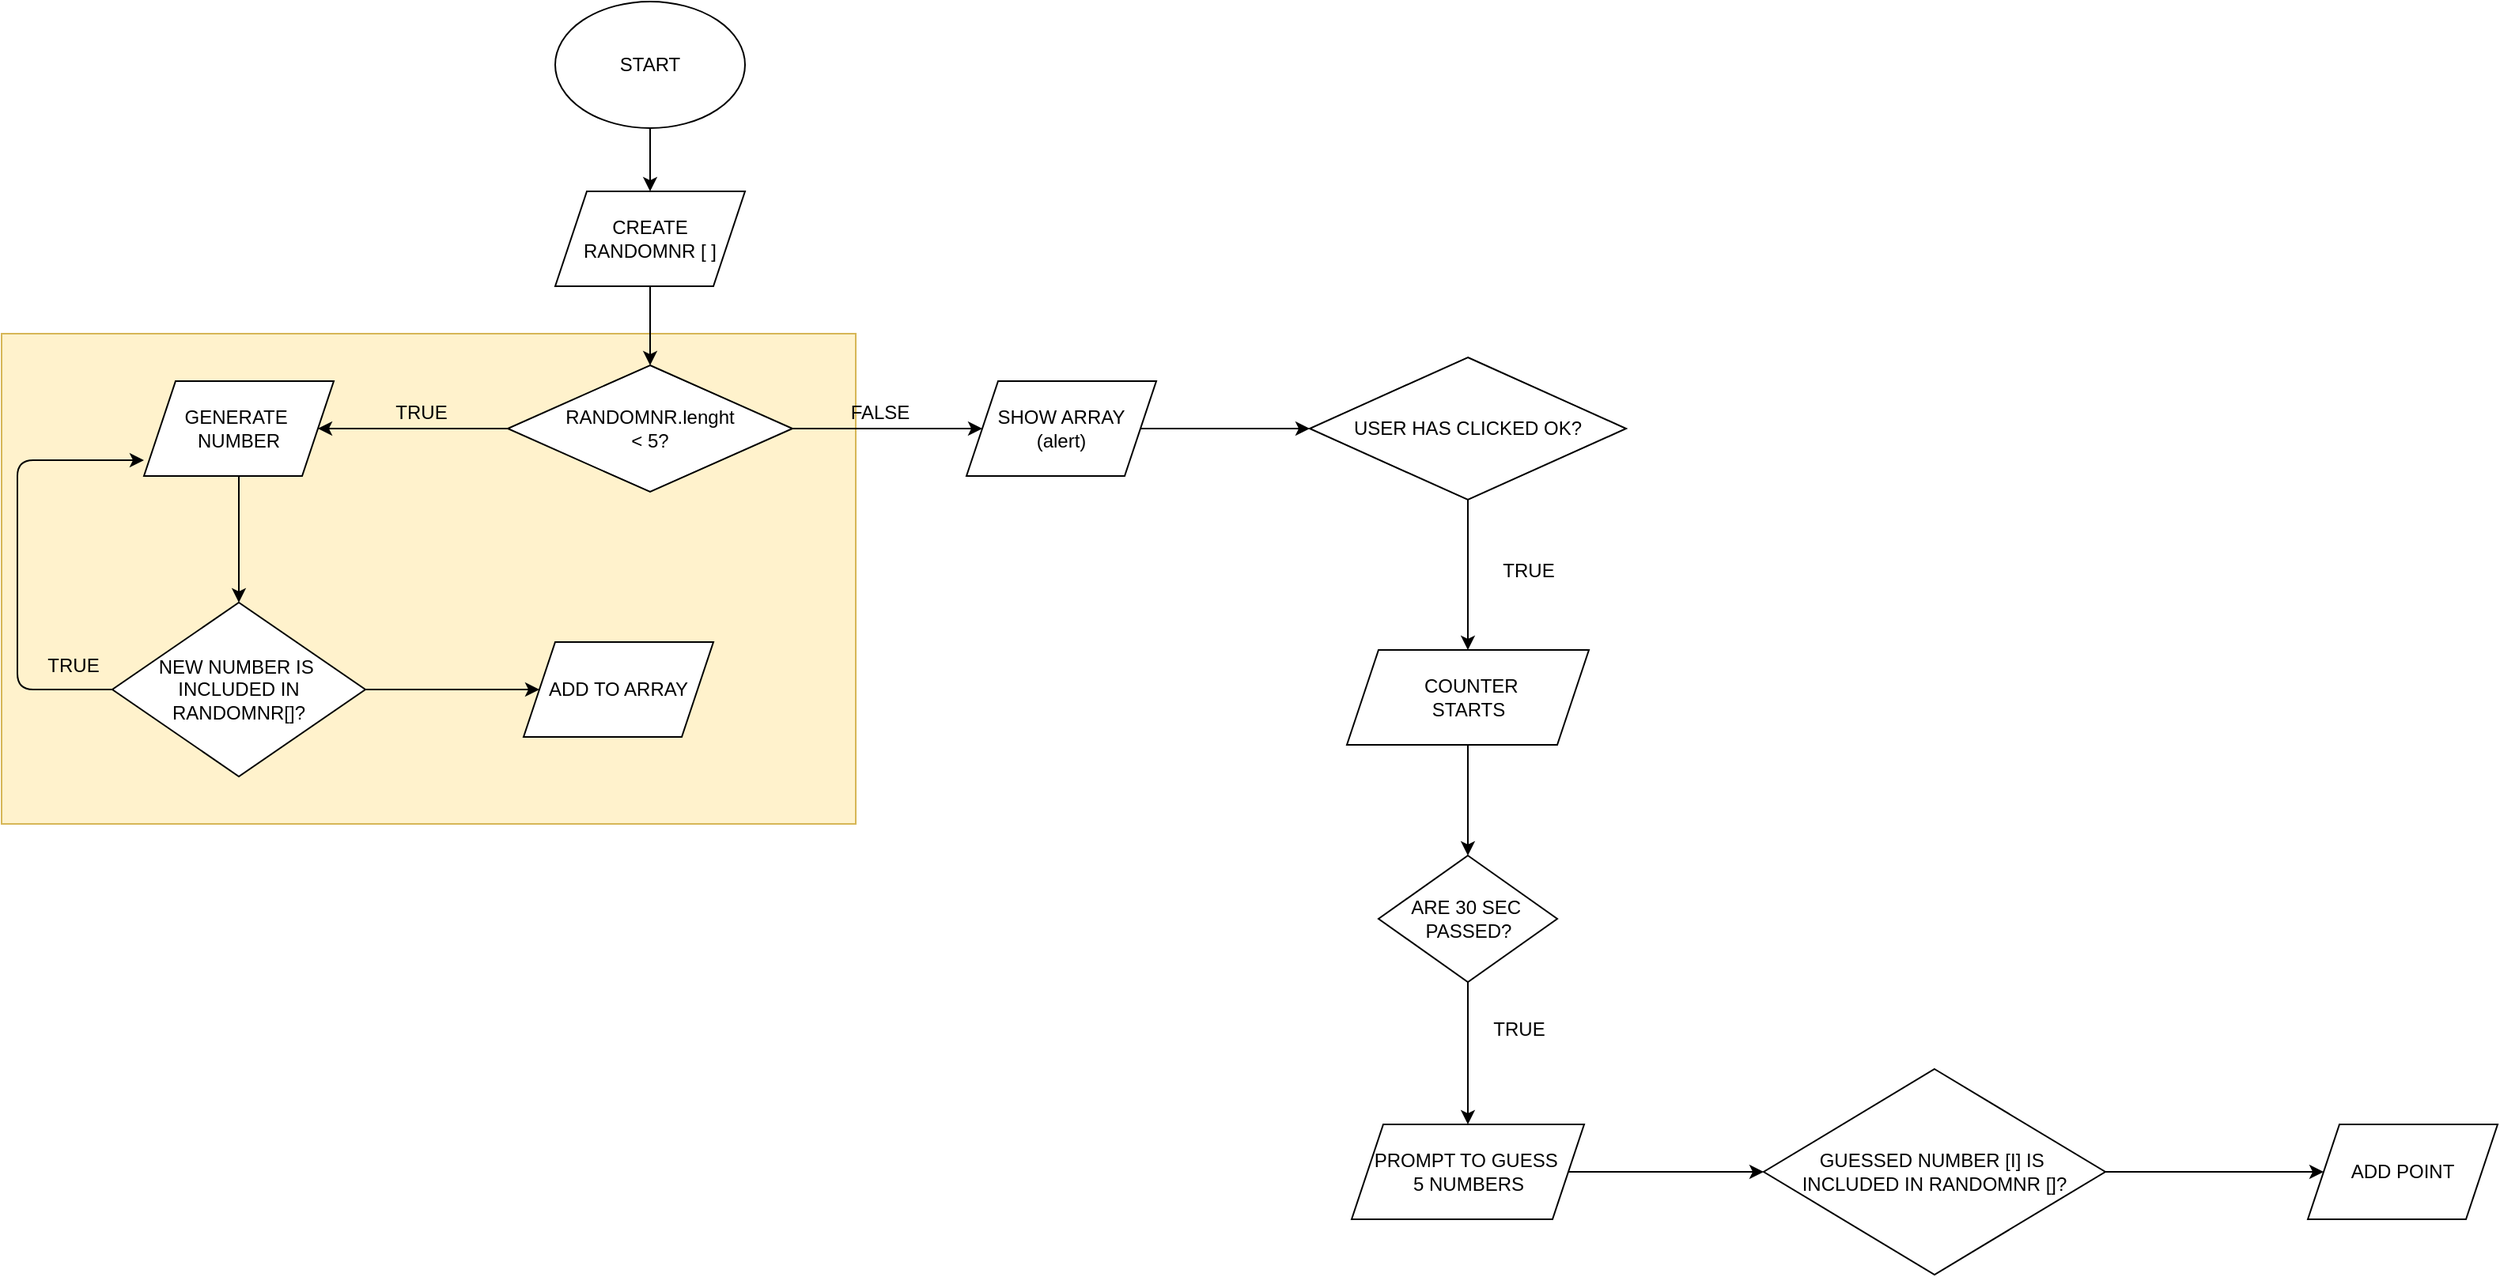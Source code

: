 <mxfile version="14.8.6" type="github">
  <diagram id="VKtjGuDG-OBuC9DLUCxS" name="Page-1">
    <mxGraphModel dx="1240" dy="643" grid="1" gridSize="10" guides="1" tooltips="1" connect="1" arrows="1" fold="1" page="1" pageScale="1" pageWidth="827" pageHeight="1169" math="0" shadow="0">
      <root>
        <mxCell id="0" />
        <mxCell id="1" parent="0" />
        <mxCell id="mYFiFboPeFFeAo_VUCuF-27" value="" style="rounded=0;whiteSpace=wrap;html=1;fillColor=#fff2cc;strokeColor=#d6b656;" vertex="1" parent="1">
          <mxGeometry y="230" width="540" height="310" as="geometry" />
        </mxCell>
        <mxCell id="mYFiFboPeFFeAo_VUCuF-3" value="" style="edgeStyle=orthogonalEdgeStyle;rounded=0;orthogonalLoop=1;jettySize=auto;html=1;" edge="1" parent="1" source="mYFiFboPeFFeAo_VUCuF-1" target="mYFiFboPeFFeAo_VUCuF-2">
          <mxGeometry relative="1" as="geometry" />
        </mxCell>
        <mxCell id="mYFiFboPeFFeAo_VUCuF-1" value="START" style="ellipse;whiteSpace=wrap;html=1;" vertex="1" parent="1">
          <mxGeometry x="350" y="20" width="120" height="80" as="geometry" />
        </mxCell>
        <mxCell id="mYFiFboPeFFeAo_VUCuF-9" value="" style="edgeStyle=orthogonalEdgeStyle;rounded=0;orthogonalLoop=1;jettySize=auto;html=1;" edge="1" parent="1" source="mYFiFboPeFFeAo_VUCuF-2">
          <mxGeometry relative="1" as="geometry">
            <mxPoint x="410" y="250" as="targetPoint" />
          </mxGeometry>
        </mxCell>
        <mxCell id="mYFiFboPeFFeAo_VUCuF-2" value="CREATE &lt;br&gt;RANDOMNR [ ]" style="shape=parallelogram;perimeter=parallelogramPerimeter;whiteSpace=wrap;html=1;fixedSize=1;" vertex="1" parent="1">
          <mxGeometry x="350" y="140" width="120" height="60" as="geometry" />
        </mxCell>
        <mxCell id="mYFiFboPeFFeAo_VUCuF-13" value="" style="edgeStyle=orthogonalEdgeStyle;rounded=0;orthogonalLoop=1;jettySize=auto;html=1;" edge="1" parent="1" source="mYFiFboPeFFeAo_VUCuF-10" target="mYFiFboPeFFeAo_VUCuF-12">
          <mxGeometry relative="1" as="geometry" />
        </mxCell>
        <mxCell id="mYFiFboPeFFeAo_VUCuF-29" value="" style="edgeStyle=orthogonalEdgeStyle;rounded=0;orthogonalLoop=1;jettySize=auto;html=1;" edge="1" parent="1" source="mYFiFboPeFFeAo_VUCuF-10" target="mYFiFboPeFFeAo_VUCuF-28">
          <mxGeometry relative="1" as="geometry" />
        </mxCell>
        <mxCell id="mYFiFboPeFFeAo_VUCuF-10" value="RANDOMNR.lenght&lt;br&gt;&amp;lt; 5?" style="rhombus;whiteSpace=wrap;html=1;" vertex="1" parent="1">
          <mxGeometry x="320" y="250" width="180" height="80" as="geometry" />
        </mxCell>
        <mxCell id="mYFiFboPeFFeAo_VUCuF-18" value="" style="edgeStyle=orthogonalEdgeStyle;rounded=0;orthogonalLoop=1;jettySize=auto;html=1;" edge="1" parent="1" source="mYFiFboPeFFeAo_VUCuF-12" target="mYFiFboPeFFeAo_VUCuF-17">
          <mxGeometry relative="1" as="geometry" />
        </mxCell>
        <mxCell id="mYFiFboPeFFeAo_VUCuF-12" value="GENERATE&amp;nbsp;&lt;br&gt;NUMBER" style="shape=parallelogram;perimeter=parallelogramPerimeter;whiteSpace=wrap;html=1;fixedSize=1;" vertex="1" parent="1">
          <mxGeometry x="90" y="260" width="120" height="60" as="geometry" />
        </mxCell>
        <mxCell id="mYFiFboPeFFeAo_VUCuF-14" value="TRUE" style="text;html=1;align=center;verticalAlign=middle;resizable=0;points=[];autosize=1;strokeColor=none;" vertex="1" parent="1">
          <mxGeometry x="240" y="270" width="50" height="20" as="geometry" />
        </mxCell>
        <mxCell id="mYFiFboPeFFeAo_VUCuF-26" value="" style="edgeStyle=orthogonalEdgeStyle;rounded=0;orthogonalLoop=1;jettySize=auto;html=1;" edge="1" parent="1" source="mYFiFboPeFFeAo_VUCuF-17" target="mYFiFboPeFFeAo_VUCuF-25">
          <mxGeometry relative="1" as="geometry" />
        </mxCell>
        <mxCell id="mYFiFboPeFFeAo_VUCuF-17" value="NEW NUMBER IS&amp;nbsp;&lt;br&gt;INCLUDED IN&lt;br&gt;RANDOMNR[]?" style="rhombus;whiteSpace=wrap;html=1;" vertex="1" parent="1">
          <mxGeometry x="70" y="400" width="160" height="110" as="geometry" />
        </mxCell>
        <mxCell id="mYFiFboPeFFeAo_VUCuF-23" value="" style="endArrow=classic;html=1;exitX=0;exitY=0.5;exitDx=0;exitDy=0;" edge="1" parent="1" source="mYFiFboPeFFeAo_VUCuF-17">
          <mxGeometry width="50" height="50" relative="1" as="geometry">
            <mxPoint x="40" y="360" as="sourcePoint" />
            <mxPoint x="90" y="310" as="targetPoint" />
            <Array as="points">
              <mxPoint x="10" y="455" />
              <mxPoint x="10" y="310" />
            </Array>
          </mxGeometry>
        </mxCell>
        <mxCell id="mYFiFboPeFFeAo_VUCuF-24" value="TRUE" style="text;html=1;align=center;verticalAlign=middle;resizable=0;points=[];autosize=1;strokeColor=none;" vertex="1" parent="1">
          <mxGeometry x="20" y="430" width="50" height="20" as="geometry" />
        </mxCell>
        <mxCell id="mYFiFboPeFFeAo_VUCuF-25" value="ADD TO ARRAY" style="shape=parallelogram;perimeter=parallelogramPerimeter;whiteSpace=wrap;html=1;fixedSize=1;" vertex="1" parent="1">
          <mxGeometry x="330" y="425" width="120" height="60" as="geometry" />
        </mxCell>
        <mxCell id="mYFiFboPeFFeAo_VUCuF-33" value="" style="edgeStyle=orthogonalEdgeStyle;rounded=0;orthogonalLoop=1;jettySize=auto;html=1;" edge="1" parent="1" source="mYFiFboPeFFeAo_VUCuF-28" target="mYFiFboPeFFeAo_VUCuF-32">
          <mxGeometry relative="1" as="geometry" />
        </mxCell>
        <mxCell id="mYFiFboPeFFeAo_VUCuF-28" value="SHOW ARRAY&lt;br&gt;(alert)" style="shape=parallelogram;perimeter=parallelogramPerimeter;whiteSpace=wrap;html=1;fixedSize=1;" vertex="1" parent="1">
          <mxGeometry x="610" y="260" width="120" height="60" as="geometry" />
        </mxCell>
        <mxCell id="mYFiFboPeFFeAo_VUCuF-30" value="FALSE" style="text;html=1;align=center;verticalAlign=middle;resizable=0;points=[];autosize=1;strokeColor=none;" vertex="1" parent="1">
          <mxGeometry x="530" y="270" width="50" height="20" as="geometry" />
        </mxCell>
        <mxCell id="mYFiFboPeFFeAo_VUCuF-35" value="" style="edgeStyle=orthogonalEdgeStyle;rounded=0;orthogonalLoop=1;jettySize=auto;html=1;" edge="1" parent="1" source="mYFiFboPeFFeAo_VUCuF-32" target="mYFiFboPeFFeAo_VUCuF-34">
          <mxGeometry relative="1" as="geometry" />
        </mxCell>
        <mxCell id="mYFiFboPeFFeAo_VUCuF-32" value="USER HAS CLICKED OK?&lt;br&gt;" style="rhombus;whiteSpace=wrap;html=1;" vertex="1" parent="1">
          <mxGeometry x="827" y="245" width="200" height="90" as="geometry" />
        </mxCell>
        <mxCell id="mYFiFboPeFFeAo_VUCuF-38" value="" style="edgeStyle=orthogonalEdgeStyle;rounded=0;orthogonalLoop=1;jettySize=auto;html=1;" edge="1" parent="1" source="mYFiFboPeFFeAo_VUCuF-34" target="mYFiFboPeFFeAo_VUCuF-37">
          <mxGeometry relative="1" as="geometry" />
        </mxCell>
        <mxCell id="mYFiFboPeFFeAo_VUCuF-34" value="&amp;nbsp;COUNTER&lt;br&gt;STARTS" style="shape=parallelogram;perimeter=parallelogramPerimeter;whiteSpace=wrap;html=1;fixedSize=1;" vertex="1" parent="1">
          <mxGeometry x="850.5" y="430" width="153" height="60" as="geometry" />
        </mxCell>
        <mxCell id="mYFiFboPeFFeAo_VUCuF-36" value="TRUE" style="text;html=1;align=center;verticalAlign=middle;resizable=0;points=[];autosize=1;strokeColor=none;" vertex="1" parent="1">
          <mxGeometry x="940" y="370" width="50" height="20" as="geometry" />
        </mxCell>
        <mxCell id="mYFiFboPeFFeAo_VUCuF-40" value="" style="edgeStyle=orthogonalEdgeStyle;rounded=0;orthogonalLoop=1;jettySize=auto;html=1;" edge="1" parent="1" source="mYFiFboPeFFeAo_VUCuF-37" target="mYFiFboPeFFeAo_VUCuF-39">
          <mxGeometry relative="1" as="geometry" />
        </mxCell>
        <mxCell id="mYFiFboPeFFeAo_VUCuF-37" value="ARE 30 SEC&amp;nbsp;&lt;br&gt;PASSED?" style="rhombus;whiteSpace=wrap;html=1;" vertex="1" parent="1">
          <mxGeometry x="870.5" y="560" width="113" height="80" as="geometry" />
        </mxCell>
        <mxCell id="mYFiFboPeFFeAo_VUCuF-43" value="" style="edgeStyle=orthogonalEdgeStyle;rounded=0;orthogonalLoop=1;jettySize=auto;html=1;" edge="1" parent="1" source="mYFiFboPeFFeAo_VUCuF-39" target="mYFiFboPeFFeAo_VUCuF-42">
          <mxGeometry relative="1" as="geometry" />
        </mxCell>
        <mxCell id="mYFiFboPeFFeAo_VUCuF-39" value="PROMPT TO GUESS&amp;nbsp;&lt;br&gt;5 NUMBERS" style="shape=parallelogram;perimeter=parallelogramPerimeter;whiteSpace=wrap;html=1;fixedSize=1;" vertex="1" parent="1">
          <mxGeometry x="853.5" y="730" width="147" height="60" as="geometry" />
        </mxCell>
        <mxCell id="mYFiFboPeFFeAo_VUCuF-41" value="TRUE" style="text;html=1;align=center;verticalAlign=middle;resizable=0;points=[];autosize=1;strokeColor=none;" vertex="1" parent="1">
          <mxGeometry x="933.5" y="660" width="50" height="20" as="geometry" />
        </mxCell>
        <mxCell id="mYFiFboPeFFeAo_VUCuF-45" value="" style="edgeStyle=orthogonalEdgeStyle;rounded=0;orthogonalLoop=1;jettySize=auto;html=1;" edge="1" parent="1" source="mYFiFboPeFFeAo_VUCuF-42" target="mYFiFboPeFFeAo_VUCuF-44">
          <mxGeometry relative="1" as="geometry" />
        </mxCell>
        <mxCell id="mYFiFboPeFFeAo_VUCuF-42" value="GUESSED NUMBER [I] IS&amp;nbsp;&lt;br&gt;INCLUDED IN RANDOMNR []?" style="rhombus;whiteSpace=wrap;html=1;" vertex="1" parent="1">
          <mxGeometry x="1114" y="695" width="216" height="130" as="geometry" />
        </mxCell>
        <mxCell id="mYFiFboPeFFeAo_VUCuF-44" value="ADD POINT" style="shape=parallelogram;perimeter=parallelogramPerimeter;whiteSpace=wrap;html=1;fixedSize=1;" vertex="1" parent="1">
          <mxGeometry x="1458" y="730" width="120" height="60" as="geometry" />
        </mxCell>
      </root>
    </mxGraphModel>
  </diagram>
</mxfile>
